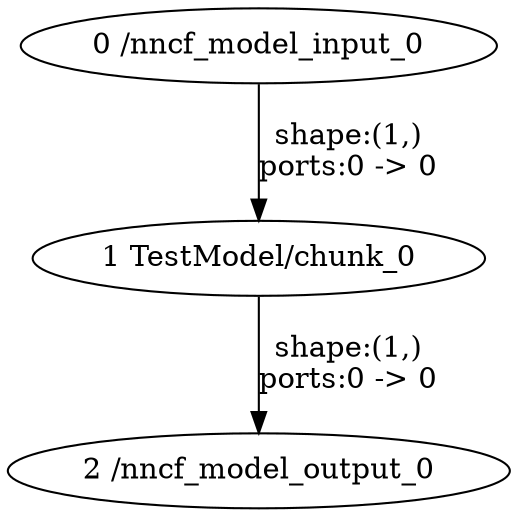 strict digraph  {
"0 /nncf_model_input_0" [id=0, type=nncf_model_input];
"1 TestModel/chunk_0" [id=1, type=chunk];
"2 /nncf_model_output_0" [id=2, type=nncf_model_output];
"0 /nncf_model_input_0" -> "1 TestModel/chunk_0"  [label="shape:(1,)\nports:0 -> 0", style=solid];
"1 TestModel/chunk_0" -> "2 /nncf_model_output_0"  [label="shape:(1,)\nports:0 -> 0", style=solid];
}
